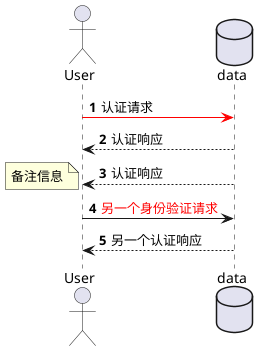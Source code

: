 @startuml
autonumber
actor User as User
database data as Database

User -[#red]> Database: 认证请求
Database --> User: 认证响应
Database --> User: 认证响应
note left:备注信息
User -> Database: <font color=red>另一个身份验证请求</font>
User <-- Database: 另一个认证响应
@enduml